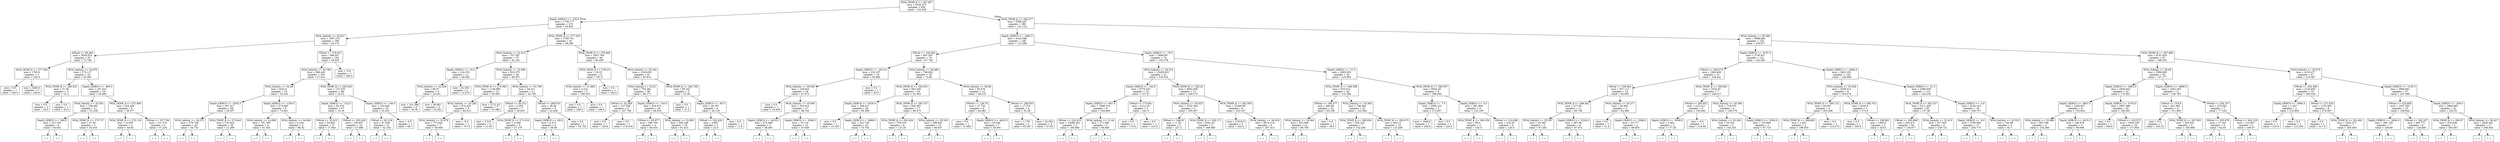 digraph Tree {
node [shape=box] ;
0 [label="WOA_TEMP_K <= 287.857\nmse = 6195.375\nsamples = 650\nvalue = 102.039"] ;
1 [label="Depth_GEBCO <= -126.0\nmse = 1738.777\nsamples = 270\nvalue = 43.843"] ;
0 -> 1 [labeldistance=2.5, labelangle=45, headlabel="True"] ;
2 [label="WOA_Salinity <= 33.637\nmse = 1397.275\nsamples = 189\nvalue = 34.174"] ;
1 -> 2 ;
3 [label="SWrad <= 68.403\nmse = 5050.674\nsamples = 25\nvalue = 72.749"] ;
2 -> 3 ;
4 [label="WOA_TEMP_K <= 277.506\nmse = 1700.0\nsamples = 3\nvalue = 230.0"] ;
3 -> 4 ;
5 [label="mse = 0.0\nsamples = 1\nvalue = 220.0"] ;
4 -> 5 ;
6 [label="mse = 3200.0\nsamples = 2\nvalue = 240.0"] ;
4 -> 6 ;
7 [label="WOA_Salinity <= 32.879\nmse = 173.117\nsamples = 22\nvalue = 43.265"] ;
3 -> 7 ;
8 [label="WOA_TEMP_K <= 280.622\nmse = 31.36\nsamples = 3\nvalue = 31.2"] ;
7 -> 8 ;
9 [label="mse = 0.0\nsamples = 2\nvalue = 34.0"] ;
8 -> 9 ;
10 [label="mse = 0.0\nsamples = 1\nvalue = 20.0"] ;
8 -> 10 ;
11 [label="Depth_GEBCO <= -490.5\nmse = 167.423\nsamples = 19\nvalue = 45.499"] ;
7 -> 11 ;
12 [label="WOA_Salinity <= 33.554\nmse = 138.492\nsamples = 11\nvalue = 51.436"] ;
11 -> 12 ;
13 [label="Depth_GEBCO <= -569.5\nmse = 101.105\nsamples = 9\nvalue = 54.052"] ;
12 -> 13 ;
14 [label="(...)"] ;
13 -> 14 ;
27 [label="(...)"] ;
13 -> 27 ;
28 [label="WOA_TEMP_K <= 273.717\nmse = 47.94\nsamples = 2\nvalue = 34.434"] ;
12 -> 28 ;
29 [label="(...)"] ;
28 -> 29 ;
30 [label="(...)"] ;
28 -> 30 ;
31 [label="WOA_TEMP_K <= 272.669\nmse = 104.429\nsamples = 8\nvalue = 38.077"] ;
11 -> 31 ;
32 [label="WOA_TEMP_K <= 272.118\nmse = 14.897\nsamples = 3\nvalue = 40.63"] ;
31 -> 32 ;
33 [label="(...)"] ;
32 -> 33 ;
34 [label="(...)"] ;
32 -> 34 ;
35 [label="SWrad <= 237.784\nmse = 131.375\nsamples = 5\nvalue = 37.226"] ;
31 -> 35 ;
36 [label="(...)"] ;
35 -> 36 ;
37 [label="(...)"] ;
35 -> 37 ;
38 [label="SWrad <= 276.031\nmse = 598.051\nsamples = 164\nvalue = 28.425"] ;
2 -> 38 ;
39 [label="WOA_Salinity <= 34.768\nmse = 388.445\nsamples = 163\nvalue = 27.514"] ;
38 -> 39 ;
40 [label="WOA_Salinity <= 34.38\nmse = 629.21\nsamples = 74\nvalue = 33.442"] ;
39 -> 40 ;
41 [label="Depth_GEBCO <= -2935.5\nmse = 457.417\nsamples = 68\nvalue = 29.537"] ;
40 -> 41 ;
42 [label="WOA_Salinity <= 34.275\nmse = 579.738\nsamples = 43\nvalue = 34.733"] ;
41 -> 42 ;
43 [label="(...)"] ;
42 -> 43 ;
124 [label="(...)"] ;
42 -> 124 ;
127 [label="WOA_TEMP_K <= 273.442\nmse = 152.823\nsamples = 25\nvalue = 21.299"] ;
41 -> 127 ;
128 [label="(...)"] ;
127 -> 128 ;
143 [label="(...)"] ;
127 -> 143 ;
172 [label="Depth_GEBCO <= -1330.5\nmse = 574.683\nsamples = 6\nvalue = 74.841"] ;
40 -> 172 ;
173 [label="WOA_Salinity <= 34.658\nmse = 781.765\nsamples = 4\nvalue = 61.362"] ;
172 -> 173 ;
174 [label="(...)"] ;
173 -> 174 ;
179 [label="(...)"] ;
173 -> 179 ;
180 [label="WOA_Salinity <= 34.494\nmse = 4.234\nsamples = 2\nvalue = 88.32"] ;
172 -> 180 ;
181 [label="(...)"] ;
180 -> 181 ;
182 [label="(...)"] ;
180 -> 182 ;
183 [label="WOA_TEMP_K <= 285.543\nmse = 131.678\nsamples = 89\nvalue = 22.53"] ;
39 -> 183 ;
184 [label="Depth_GEBCO <= -152.0\nmse = 83.479\nsamples = 67\nvalue = 19.16"] ;
183 -> 184 ;
185 [label="SWrad <= 33.013\nmse = 64.963\nsamples = 57\nvalue = 17.663"] ;
184 -> 185 ;
186 [label="(...)"] ;
185 -> 186 ;
191 [label="(...)"] ;
185 -> 191 ;
232 [label="SWrad <= 203.426\nmse = 104.657\nsamples = 10\nvalue = 27.488"] ;
184 -> 232 ;
233 [label="(...)"] ;
232 -> 233 ;
242 [label="(...)"] ;
232 -> 242 ;
243 [label="Depth_GEBCO <= -140.0\nmse = 133.948\nsamples = 22\nvalue = 33.252"] ;
183 -> 243 ;
244 [label="SWrad <= 63.218\nmse = 97.639\nsamples = 21\nvalue = 32.144"] ;
243 -> 244 ;
245 [label="(...)"] ;
244 -> 245 ;
252 [label="(...)"] ;
244 -> 252 ;
275 [label="mse = -0.0\nsamples = 1\nvalue = 68.7"] ;
243 -> 275 ;
276 [label="mse = -0.0\nsamples = 1\nvalue = 260.0"] ;
38 -> 276 ;
277 [label="WOA_TEMP_K <= 277.555\nmse = 1768.741\nsamples = 81\nvalue = 68.266"] ;
1 -> 277 ;
278 [label="WOA_Salinity <= 32.415\nmse = 707.387\nsamples = 37\nvalue = 42.182"] ;
277 -> 278 ;
279 [label="Depth_GEBCO <= -19.5\nmse = 124.376\nsamples = 11\nvalue = 29.092"] ;
278 -> 279 ;
280 [label="WOA_Salinity <= 32.229\nmse = 86.07\nsamples = 9\nvalue = 32.041"] ;
279 -> 280 ;
281 [label="mse = 161.096\nsamples = 4\nvalue = 30.36"] ;
280 -> 281 ;
282 [label="mse = 40.661\nsamples = 5\nvalue = 33.001"] ;
280 -> 282 ;
283 [label="mse = 24.256\nsamples = 2\nvalue = 12.875"] ;
279 -> 283 ;
284 [label="WOA_Salinity <= 33.366\nmse = 823.075\nsamples = 26\nvalue = 46.437"] ;
278 -> 284 ;
285 [label="WOA_TEMP_K <= 273.082\nmse = 1148.994\nsamples = 15\nvalue = 56.583"] ;
284 -> 285 ;
286 [label="WOA_Salinity <= 33.292\nmse = 674.453\nsamples = 8\nvalue = 60.812"] ;
285 -> 286 ;
287 [label="WOA_Salinity <= 32.979\nmse = 775.942\nsamples = 7\nvalue = 59.008"] ;
286 -> 287 ;
288 [label="(...)"] ;
287 -> 288 ;
289 [label="(...)"] ;
287 -> 289 ;
292 [label="mse = -0.0\nsamples = 1\nvalue = 70.73"] ;
286 -> 292 ;
293 [label="mse = 1712.43\nsamples = 7\nvalue = 51.086"] ;
285 -> 293 ;
294 [label="WOA_Salinity <= 33.708\nmse = 54.411\nsamples = 11\nvalue = 32.709"] ;
284 -> 294 ;
295 [label="SWrad <= 40.312\nmse = 9.593\nsamples = 7\nvalue = 28.835"] ;
294 -> 295 ;
296 [label="mse = 3.312\nsamples = 2\nvalue = 31.95"] ;
295 -> 296 ;
297 [label="WOA_TEMP_K <= 271.616\nmse = 5.456\nsamples = 5\nvalue = 27.278"] ;
295 -> 297 ;
298 [label="(...)"] ;
297 -> 298 ;
299 [label="(...)"] ;
297 -> 299 ;
300 [label="SWrad <= 288.033\nmse = 39.48\nsamples = 4\nvalue = 42.008"] ;
294 -> 300 ;
301 [label="Depth_GEBCO <= -65.0\nmse = 6.471\nsamples = 3\nvalue = 39.08"] ;
300 -> 301 ;
302 [label="(...)"] ;
301 -> 302 ;
303 [label="(...)"] ;
301 -> 303 ;
304 [label="mse = 0.0\nsamples = 1\nvalue = 53.722"] ;
300 -> 304 ;
305 [label="WOA_TEMP_K <= 278.684\nmse = 1607.769\nsamples = 44\nvalue = 90.209"] ;
277 -> 305 ;
306 [label="WOA_TEMP_K <= 278.25\nmse = 10.25\nsamples = 3\nvalue = 187.5"] ;
305 -> 306 ;
307 [label="WOA_Salinity <= 31.885\nmse = 0.222\nsamples = 2\nvalue = 189.333"] ;
306 -> 307 ;
308 [label="mse = 0.0\nsamples = 1\nvalue = 189.0"] ;
307 -> 308 ;
309 [label="mse = 0.0\nsamples = 1\nvalue = 190.0"] ;
307 -> 309 ;
310 [label="mse = 0.0\nsamples = 1\nvalue = 182.0"] ;
306 -> 310 ;
311 [label="WOA_Salinity <= 35.244\nmse = 1030.835\nsamples = 41\nvalue = 83.613"] ;
305 -> 311 ;
312 [label="WOA_Salinity <= 33.81\nmse = 755.282\nsamples = 36\nvalue = 89.171"] ;
311 -> 312 ;
313 [label="SWrad <= 52.569\nmse = 737.559\nsamples = 2\nvalue = 147.758"] ;
312 -> 313 ;
314 [label="mse = 0.0\nsamples = 1\nvalue = 120.6"] ;
313 -> 314 ;
315 [label="mse = 0.0\nsamples = 1\nvalue = 174.916"] ;
313 -> 315 ;
316 [label="Depth_GEBCO <= -103.0\nmse = 618.872\nsamples = 34\nvalue = 86.918"] ;
312 -> 316 ;
317 [label="SWrad <= 93.877\nmse = 598.749\nsamples = 4\nvalue = 65.433"] ;
316 -> 317 ;
318 [label="(...)"] ;
317 -> 318 ;
323 [label="(...)"] ;
317 -> 323 ;
324 [label="WOA_Salinity <= 33.865\nmse = 506.248\nsamples = 30\nvalue = 91.415"] ;
316 -> 324 ;
325 [label="(...)"] ;
324 -> 325 ;
326 [label="(...)"] ;
324 -> 326 ;
375 [label="WOA_TEMP_K <= 282.788\nmse = 69.162\nsamples = 5\nvalue = 23.58"] ;
311 -> 375 ;
376 [label="mse = 0.0\nsamples = 1\nvalue = 37.4"] ;
375 -> 376 ;
377 [label="Depth_GEBCO <= -85.5\nmse = 26.767\nsamples = 4\nvalue = 20.125"] ;
375 -> 377 ;
378 [label="SWrad <= 203.426\nmse = 4.887\nsamples = 3\nvalue = 22.9"] ;
377 -> 378 ;
379 [label="(...)"] ;
378 -> 379 ;
382 [label="(...)"] ;
378 -> 382 ;
383 [label="mse = 0.0\nsamples = 1\nvalue = 11.8"] ;
377 -> 383 ;
384 [label="WOA_TEMP_K <= 294.377\nmse = 5386.297\nsamples = 380\nvalue = 141.123"] ;
0 -> 384 [labeldistance=2.5, labelangle=-45, headlabel="False"] ;
385 [label="Depth_GEBCO <= -1883.5\nmse = 6162.586\nsamples = 148\nvalue = 112.288"] ;
384 -> 385 ;
386 [label="SWrad <= 104.426\nmse = 687.591\nsamples = 74\nvalue = 67.756"] ;
385 -> 386 ;
387 [label="Depth_GEBCO <= -2512.0\nmse = 232.197\nsamples = 19\nvalue = 50.666"] ;
386 -> 387 ;
388 [label="WOA_Salinity <= 35.645\nmse = 128.924\nsamples = 18\nvalue = 47.073"] ;
387 -> 388 ;
389 [label="mse = 0.0\nsamples = 1\nvalue = 19.456"] ;
388 -> 389 ;
390 [label="WOA_Salinity <= 35.685\nmse = 103.418\nsamples = 17\nvalue = 48.136"] ;
388 -> 390 ;
391 [label="Depth_GEBCO <= -4810.5\nmse = 275.699\nsamples = 2\nvalue = 56.465"] ;
390 -> 391 ;
392 [label="(...)"] ;
391 -> 392 ;
393 [label="(...)"] ;
391 -> 393 ;
394 [label="Depth_GEBCO <= -3306.5\nmse = 70.716\nsamples = 15\nvalue = 47.049"] ;
390 -> 394 ;
395 [label="(...)"] ;
394 -> 395 ;
416 [label="(...)"] ;
394 -> 416 ;
423 [label="mse = 0.0\nsamples = 1\nvalue = 83.0"] ;
387 -> 423 ;
424 [label="WOA_Salinity <= 36.689\nmse = 708.662\nsamples = 55\nvalue = 73.86"] ;
386 -> 424 ;
425 [label="WOA_TEMP_K <= 292.051\nmse = 662.284\nsamples = 43\nvalue = 81.063"] ;
424 -> 425 ;
426 [label="Depth_GEBCO <= -5534.0\nmse = 358.527\nsamples = 26\nvalue = 69.399"] ;
425 -> 426 ;
427 [label="mse = 0.0\nsamples = 1\nvalue = 21.053"] ;
426 -> 427 ;
428 [label="Depth_GEBCO <= -2888.0\nmse = 301.756\nsamples = 25\nvalue = 70.742"] ;
426 -> 428 ;
429 [label="(...)"] ;
428 -> 429 ;
472 [label="(...)"] ;
428 -> 472 ;
473 [label="WOA_TEMP_K <= 292.747\nmse = 646.361\nsamples = 17\nvalue = 96.475"] ;
425 -> 473 ;
474 [label="WOA_TEMP_K <= 292.424\nmse = 750.016\nsamples = 4\nvalue = 121.55"] ;
473 -> 474 ;
475 [label="(...)"] ;
474 -> 475 ;
478 [label="(...)"] ;
474 -> 478 ;
479 [label="WOA_Salinity <= 35.545\nmse = 399.855\nsamples = 13\nvalue = 89.637"] ;
473 -> 479 ;
480 [label="(...)"] ;
479 -> 480 ;
491 [label="(...)"] ;
479 -> 491 ;
502 [label="WOA_Salinity <= 38.48\nmse = 82.676\nsamples = 12\nvalue = 49.219"] ;
424 -> 502 ;
503 [label="SWrad <= 128.79\nmse = 37.742\nsamples = 8\nvalue = 44.983"] ;
502 -> 503 ;
504 [label="mse = 0.0\nsamples = 1\nvalue = 31.882"] ;
503 -> 504 ;
505 [label="Depth_GEBCO <= -4625.5\nmse = 26.426\nsamples = 7\nvalue = 45.991"] ;
503 -> 505 ;
506 [label="(...)"] ;
505 -> 506 ;
507 [label="(...)"] ;
505 -> 507 ;
512 [label="SWrad <= 280.553\nmse = 17.574\nsamples = 4\nvalue = 61.08"] ;
502 -> 512 ;
513 [label="mse = 1.176\nsamples = 2\nvalue = 63.367"] ;
512 -> 513 ;
514 [label="mse = 22.563\nsamples = 2\nvalue = 57.65"] ;
512 -> 514 ;
515 [label="Depth_GEBCO <= -70.5\nmse = 7698.667\nsamples = 74\nvalue = 152.578"] ;
385 -> 515 ;
516 [label="WOA_Salinity <= 34.312\nmse = 13438.922\nsamples = 21\nvalue = 216.525"] ;
515 -> 516 ;
517 [label="Depth_GEBCO <= -192.5\nmse = 9776.433\nsamples = 10\nvalue = 127.47"] ;
516 -> 517 ;
518 [label="Depth_GEBCO <= -607.5\nmse = 7588.574\nsamples = 8\nvalue = 104.664"] ;
517 -> 518 ;
519 [label="SWrad <= 220.415\nmse = 15289.281\nsamples = 3\nvalue = 185.666"] ;
518 -> 519 ;
520 [label="(...)"] ;
519 -> 520 ;
521 [label="(...)"] ;
519 -> 521 ;
524 [label="WOA_Salinity <= 31.44\nmse = 271.085\nsamples = 5\nvalue = 69.948"] ;
518 -> 524 ;
525 [label="(...)"] ;
524 -> 525 ;
528 [label="(...)"] ;
524 -> 528 ;
531 [label="SWrad <= 175.941\nmse = 5112.25\nsamples = 2\nvalue = 241.5"] ;
517 -> 531 ;
532 [label="mse = 0.0\nsamples = 1\nvalue = 170.0"] ;
531 -> 532 ;
533 [label="mse = 0.0\nsamples = 1\nvalue = 313.0"] ;
531 -> 533 ;
534 [label="WOA_TEMP_K <= 292.42\nmse = 9562.836\nsamples = 11\nvalue = 259.272"] ;
516 -> 534 ;
535 [label="WOA_Salinity <= 35.025\nmse = 4762.394\nsamples = 5\nvalue = 305.007"] ;
534 -> 535 ;
536 [label="SWrad <= 248.91\nmse = 11.56\nsamples = 2\nvalue = 227.2"] ;
535 -> 536 ;
537 [label="(...)"] ;
536 -> 537 ;
538 [label="(...)"] ;
536 -> 538 ;
539 [label="WOA_TEMP_K <= 292.171\nmse = 2041.03\nsamples = 3\nvalue = 349.468"] ;
535 -> 539 ;
540 [label="(...)"] ;
539 -> 540 ;
543 [label="(...)"] ;
539 -> 543 ;
544 [label="WOA_TEMP_K <= 292.595\nmse = 10399.85\nsamples = 6\nvalue = 223.337"] ;
534 -> 544 ;
545 [label="mse = 11616.0\nsamples = 2\nvalue = 252.0"] ;
544 -> 545 ;
546 [label="WOA_Salinity <= 36.618\nmse = 9014.219\nsamples = 4\nvalue = 207.413"] ;
544 -> 546 ;
547 [label="(...)"] ;
546 -> 547 ;
550 [label="(...)"] ;
546 -> 550 ;
551 [label="Depth_GEBCO <= -11.5\nmse = 2905.503\nsamples = 53\nvalue = 125.993"] ;
515 -> 551 ;
552 [label="WOA_TEMP_K <= 290.568\nmse = 933.012\nsamples = 44\nvalue = 110.566"] ;
551 -> 552 ;
553 [label="SWrad <= 196.377\nmse = 600.66\nsamples = 22\nvalue = 95.109"] ;
552 -> 553 ;
554 [label="WOA_Salinity <= 19.564\nmse = 523.009\nsamples = 21\nvalue = 96.759"] ;
553 -> 554 ;
555 [label="(...)"] ;
554 -> 555 ;
556 [label="(...)"] ;
554 -> 556 ;
591 [label="mse = 0.0\nsamples = 1\nvalue = 39.0"] ;
553 -> 591 ;
592 [label="WOA_Salinity <= 33.384\nmse = 798.006\nsamples = 22\nvalue = 125.594"] ;
552 -> 592 ;
593 [label="WOA_TEMP_K <= 290.654\nmse = 330.318\nsamples = 7\nvalue = 152.439"] ;
592 -> 593 ;
594 [label="(...)"] ;
593 -> 594 ;
595 [label="(...)"] ;
593 -> 595 ;
606 [label="WOA_TEMP_K <= 292.675\nmse = 594.12\nsamples = 15\nvalue = 115.269"] ;
592 -> 606 ;
607 [label="(...)"] ;
606 -> 607 ;
614 [label="(...)"] ;
606 -> 614 ;
623 [label="WOA_TEMP_K <= 289.557\nmse = 6044.26\nsamples = 9\nvalue = 186.844"] ;
551 -> 623 ;
624 [label="Depth_GEBCO <= -7.5\nmse = 2506.122\nsamples = 3\nvalue = 272.857"] ;
623 -> 624 ;
625 [label="mse = 1944.0\nsamples = 2\nvalue = 294.0"] ;
624 -> 625 ;
626 [label="mse = 0.0\nsamples = 1\nvalue = 220.0"] ;
624 -> 626 ;
627 [label="Depth_GEBCO <= -5.5\nmse = 591.908\nsamples = 6\nvalue = 132.109"] ;
623 -> 627 ;
628 [label="WOA_TEMP_K <= 290.559\nmse = 98.0\nsamples = 2\nvalue = 162.0"] ;
627 -> 628 ;
629 [label="(...)"] ;
628 -> 629 ;
630 [label="(...)"] ;
628 -> 630 ;
631 [label="SWrad <= 214.088\nmse = 316.43\nsamples = 4\nvalue = 120.9"] ;
627 -> 631 ;
632 [label="(...)"] ;
631 -> 632 ;
637 [label="(...)"] ;
631 -> 637 ;
638 [label="WOA_Salinity <= 35.586\nmse = 3988.869\nsamples = 232\nvalue = 159.877"] ;
384 -> 638 ;
639 [label="Depth_GEBCO <= -4761.0\nmse = 2730.937\nsamples = 141\nvalue = 142.482"] ;
638 -> 639 ;
640 [label="SWrad <= 269.573\nmse = 1965.665\nsamples = 21\nvalue = 108.441"] ;
639 -> 640 ;
641 [label="SWrad <= 258.961\nmse = 507.113\nsamples = 14\nvalue = 83.082"] ;
640 -> 641 ;
642 [label="WOA_TEMP_K <= 296.842\nmse = 477.05\nsamples = 11\nvalue = 90.746"] ;
641 -> 642 ;
643 [label="WOA_Salinity <= 35.297\nmse = 45.385\nsamples = 3\nvalue = 67.263"] ;
642 -> 643 ;
644 [label="(...)"] ;
643 -> 644 ;
645 [label="(...)"] ;
643 -> 645 ;
646 [label="Depth_GEBCO <= -5234.0\nmse = 387.98\nsamples = 8\nvalue = 97.972"] ;
642 -> 646 ;
647 [label="(...)"] ;
646 -> 647 ;
652 [label="(...)"] ;
646 -> 652 ;
661 [label="WOA_Salinity <= 34.271\nmse = 90.962\nsamples = 3\nvalue = 64.468"] ;
641 -> 661 ;
662 [label="mse = 0.0\nsamples = 1\nvalue = 51.0"] ;
661 -> 662 ;
663 [label="Depth_GEBCO <= -5386.0\nmse = 25.777\nsamples = 2\nvalue = 69.855"] ;
661 -> 663 ;
664 [label="(...)"] ;
663 -> 664 ;
665 [label="(...)"] ;
663 -> 665 ;
666 [label="WOA_TEMP_K <= 300.081\nmse = 1624.02\nsamples = 7\nvalue = 149.017"] ;
640 -> 666 ;
667 [label="SWrad <= 285.852\nmse = 415.212\nsamples = 3\nvalue = 193.892"] ;
666 -> 667 ;
668 [label="Depth_GEBCO <= -5058.0\nmse = 0.461\nsamples = 2\nvalue = 177.26"] ;
667 -> 668 ;
669 [label="(...)"] ;
668 -> 669 ;
670 [label="(...)"] ;
668 -> 670 ;
671 [label="mse = -0.0\nsamples = 1\nvalue = 218.84"] ;
667 -> 671 ;
672 [label="WOA_Salinity <= 35.386\nmse = 718.075\nsamples = 4\nvalue = 126.579"] ;
666 -> 672 ;
673 [label="WOA_Salinity <= 35.249\nmse = 35.333\nsamples = 2\nvalue = 143.233"] ;
672 -> 673 ;
674 [label="(...)"] ;
673 -> 674 ;
675 [label="(...)"] ;
673 -> 675 ;
676 [label="Depth_GEBCO <= -5500.0\nmse = 153.894\nsamples = 2\nvalue = 87.719"] ;
672 -> 676 ;
677 [label="(...)"] ;
676 -> 677 ;
678 [label="(...)"] ;
676 -> 678 ;
679 [label="Depth_GEBCO <= -4694.5\nmse = 2601.351\nsamples = 120\nvalue = 149.469"] ;
639 -> 679 ;
680 [label="WOA_Salinity <= 35.038\nmse = 3248.012\nsamples = 6\nvalue = 234.674"] ;
679 -> 680 ;
681 [label="WOA_TEMP_K <= 300.115\nmse = 46.097\nsamples = 3\nvalue = 203.568"] ;
680 -> 681 ;
682 [label="WOA_TEMP_K <= 298.865\nmse = 1.401\nsamples = 2\nvalue = 198.816"] ;
681 -> 682 ;
683 [label="(...)"] ;
682 -> 683 ;
684 [label="(...)"] ;
682 -> 684 ;
685 [label="mse = 0.0\nsamples = 1\nvalue = 213.072"] ;
681 -> 685 ;
686 [label="WOA_TEMP_K <= 296.702\nmse = 4536.0\nsamples = 3\nvalue = 272.0"] ;
680 -> 686 ;
687 [label="mse = 0.0\nsamples = 1\nvalue = 200.0"] ;
686 -> 687 ;
688 [label="SWrad <= 199.961\nmse = 1800.0\nsamples = 2\nvalue = 320.0"] ;
686 -> 688 ;
689 [label="(...)"] ;
688 -> 689 ;
690 [label="(...)"] ;
688 -> 690 ;
691 [label="Depth_GEBCO <= -21.5\nmse = 2088.059\nsamples = 114\nvalue = 144.233"] ;
679 -> 691 ;
692 [label="WOA_TEMP_K <= 302.337\nmse = 1211.436\nsamples = 95\nvalue = 137.46"] ;
691 -> 692 ;
693 [label="SWrad <= 295.966\nmse = 943.471\nsamples = 93\nvalue = 134.677"] ;
692 -> 693 ;
694 [label="(...)"] ;
693 -> 694 ;
839 [label="(...)"] ;
693 -> 839 ;
840 [label="WOA_Salinity <= 33.413\nmse = 317.405\nsamples = 2\nvalue = 239.721"] ;
692 -> 840 ;
841 [label="(...)"] ;
840 -> 841 ;
842 [label="(...)"] ;
840 -> 842 ;
843 [label="Depth_GEBCO <= -3.0\nmse = 5234.163\nsamples = 19\nvalue = 180.757"] ;
691 -> 843 ;
844 [label="Depth_GEBCO <= -8.0\nmse = 3766.994\nsamples = 17\nvalue = 204.773"] ;
843 -> 844 ;
845 [label="(...)"] ;
844 -> 845 ;
858 [label="(...)"] ;
844 -> 858 ;
865 [label="WOA_Salinity <= 32.553\nmse = 744.98\nsamples = 2\nvalue = 92.7"] ;
843 -> 865 ;
866 [label="(...)"] ;
865 -> 866 ;
867 [label="(...)"] ;
865 -> 867 ;
868 [label="WOA_TEMP_K <= 297.686\nmse = 4741.825\nsamples = 91\nvalue = 188.332"] ;
638 -> 868 ;
869 [label="WOA_Salinity <= 36.69\nmse = 3386.883\nsamples = 44\nvalue = 157.177"] ;
868 -> 869 ;
870 [label="Depth_GEBCO <= -3853.5\nmse = 2926.642\nsamples = 33\nvalue = 170.921"] ;
869 -> 870 ;
871 [label="Depth_GEBCO <= -4657.5\nmse = 1329.827\nsamples = 8\nvalue = 135.834"] ;
870 -> 871 ;
872 [label="WOA_Salinity <= 35.688\nmse = 593.768\nsamples = 5\nvalue = 154.289"] ;
871 -> 872 ;
873 [label="(...)"] ;
872 -> 873 ;
874 [label="(...)"] ;
872 -> 874 ;
881 [label="Depth_GEBCO <= -4015.5\nmse = 189.979\nsamples = 3\nvalue = 89.698"] ;
871 -> 881 ;
882 [label="(...)"] ;
881 -> 882 ;
885 [label="(...)"] ;
881 -> 885 ;
886 [label="Depth_GEBCO <= -3755.0\nmse = 2907.996\nsamples = 25\nvalue = 182.901"] ;
870 -> 886 ;
887 [label="mse = 0.0\nsamples = 1\nvalue = 394.8"] ;
886 -> 887 ;
888 [label="SWrad <= 102.572\nmse = 1830.108\nsamples = 24\nvalue = 177.604"] ;
886 -> 888 ;
889 [label="(...)"] ;
888 -> 889 ;
890 [label="(...)"] ;
888 -> 890 ;
915 [label="Depth_GEBCO <= -4699.0\nmse = 1842.293\nsamples = 11\nvalue = 106.783"] ;
869 -> 915 ;
916 [label="SWrad <= 154.9\nmse = 621.564\nsamples = 4\nvalue = 151.093"] ;
915 -> 916 ;
917 [label="mse = 0.0\nsamples = 1\nvalue = 103.22"] ;
916 -> 917 ;
918 [label="WOA_TEMP_K <= 297.003\nmse = 195.832\nsamples = 3\nvalue = 160.668"] ;
916 -> 918 ;
919 [label="(...)"] ;
918 -> 919 ;
922 [label="(...)"] ;
918 -> 922 ;
923 [label="SWrad <= 236.107\nmse = 474.562\nsamples = 7\nvalue = 77.243"] ;
915 -> 923 ;
924 [label="SWrad <= 205.678\nmse = 27.183\nsamples = 5\nvalue = 62.83"] ;
923 -> 924 ;
925 [label="(...)"] ;
924 -> 925 ;
928 [label="(...)"] ;
924 -> 928 ;
931 [label="SWrad <= 260.128\nmse = 122.857\nsamples = 2\nvalue = 106.07"] ;
923 -> 931 ;
932 [label="(...)"] ;
931 -> 932 ;
933 [label="(...)"] ;
931 -> 933 ;
934 [label="WOA_Salinity <= 35.975\nmse = 4155.477\nsamples = 47\nvalue = 219.487"] ;
868 -> 934 ;
935 [label="SWrad <= 254.496\nmse = 2120.606\nsamples = 10\nvalue = 265.024"] ;
934 -> 935 ;
936 [label="Depth_GEBCO <= -3966.5\nmse = 1.457\nsamples = 2\nvalue = 210.854"] ;
935 -> 936 ;
937 [label="mse = 0.0\nsamples = 1\nvalue = 210.0"] ;
936 -> 937 ;
938 [label="mse = 0.0\nsamples = 1\nvalue = 212.561"] ;
936 -> 938 ;
939 [label="SWrad <= 271.618\nmse = 1733.382\nsamples = 8\nvalue = 278.567"] ;
935 -> 939 ;
940 [label="mse = 0.0\nsamples = 1\nvalue = 317.9"] ;
939 -> 940 ;
941 [label="WOA_TEMP_K <= 301.661\nmse = 1623.571\nsamples = 7\nvalue = 265.456"] ;
939 -> 941 ;
942 [label="(...)"] ;
941 -> 942 ;
949 [label="(...)"] ;
941 -> 949 ;
952 [label="Depth_GEBCO <= -3135.5\nmse = 3990.681\nsamples = 37\nvalue = 207.068"] ;
934 -> 952 ;
953 [label="SWrad <= 224.008\nmse = 1047.393\nsamples = 15\nvalue = 158.844"] ;
952 -> 953 ;
954 [label="Depth_GEBCO <= -3634.0\nmse = 380.729\nsamples = 7\nvalue = 180.66"] ;
953 -> 954 ;
955 [label="(...)"] ;
954 -> 955 ;
958 [label="(...)"] ;
954 -> 958 ;
963 [label="SWrad <= 302.207\nmse = 409.771\nsamples = 8\nvalue = 128.846"] ;
953 -> 963 ;
964 [label="(...)"] ;
963 -> 964 ;
975 [label="(...)"] ;
963 -> 975 ;
978 [label="Depth_GEBCO <= -206.0\nmse = 3668.885\nsamples = 22\nvalue = 232.52"] ;
952 -> 978 ;
979 [label="WOA_TEMP_K <= 300.07\nmse = 534.836\nsamples = 5\nvalue = 304.567"] ;
978 -> 979 ;
980 [label="(...)"] ;
979 -> 980 ;
985 [label="(...)"] ;
979 -> 985 ;
986 [label="WOA_Salinity <= 36.427\nmse = 2406.581\nsamples = 17\nvalue = 208.504"] ;
978 -> 986 ;
987 [label="(...)"] ;
986 -> 987 ;
996 [label="(...)"] ;
986 -> 996 ;
}